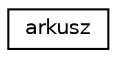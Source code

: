 digraph "Graphical Class Hierarchy"
{
 // LATEX_PDF_SIZE
  edge [fontname="Helvetica",fontsize="10",labelfontname="Helvetica",labelfontsize="10"];
  node [fontname="Helvetica",fontsize="10",shape=record];
  rankdir="LR";
  Node0 [label="arkusz",height=0.2,width=0.4,color="black", fillcolor="white", style="filled",URL="$classarkusz.html",tooltip=" "];
}
